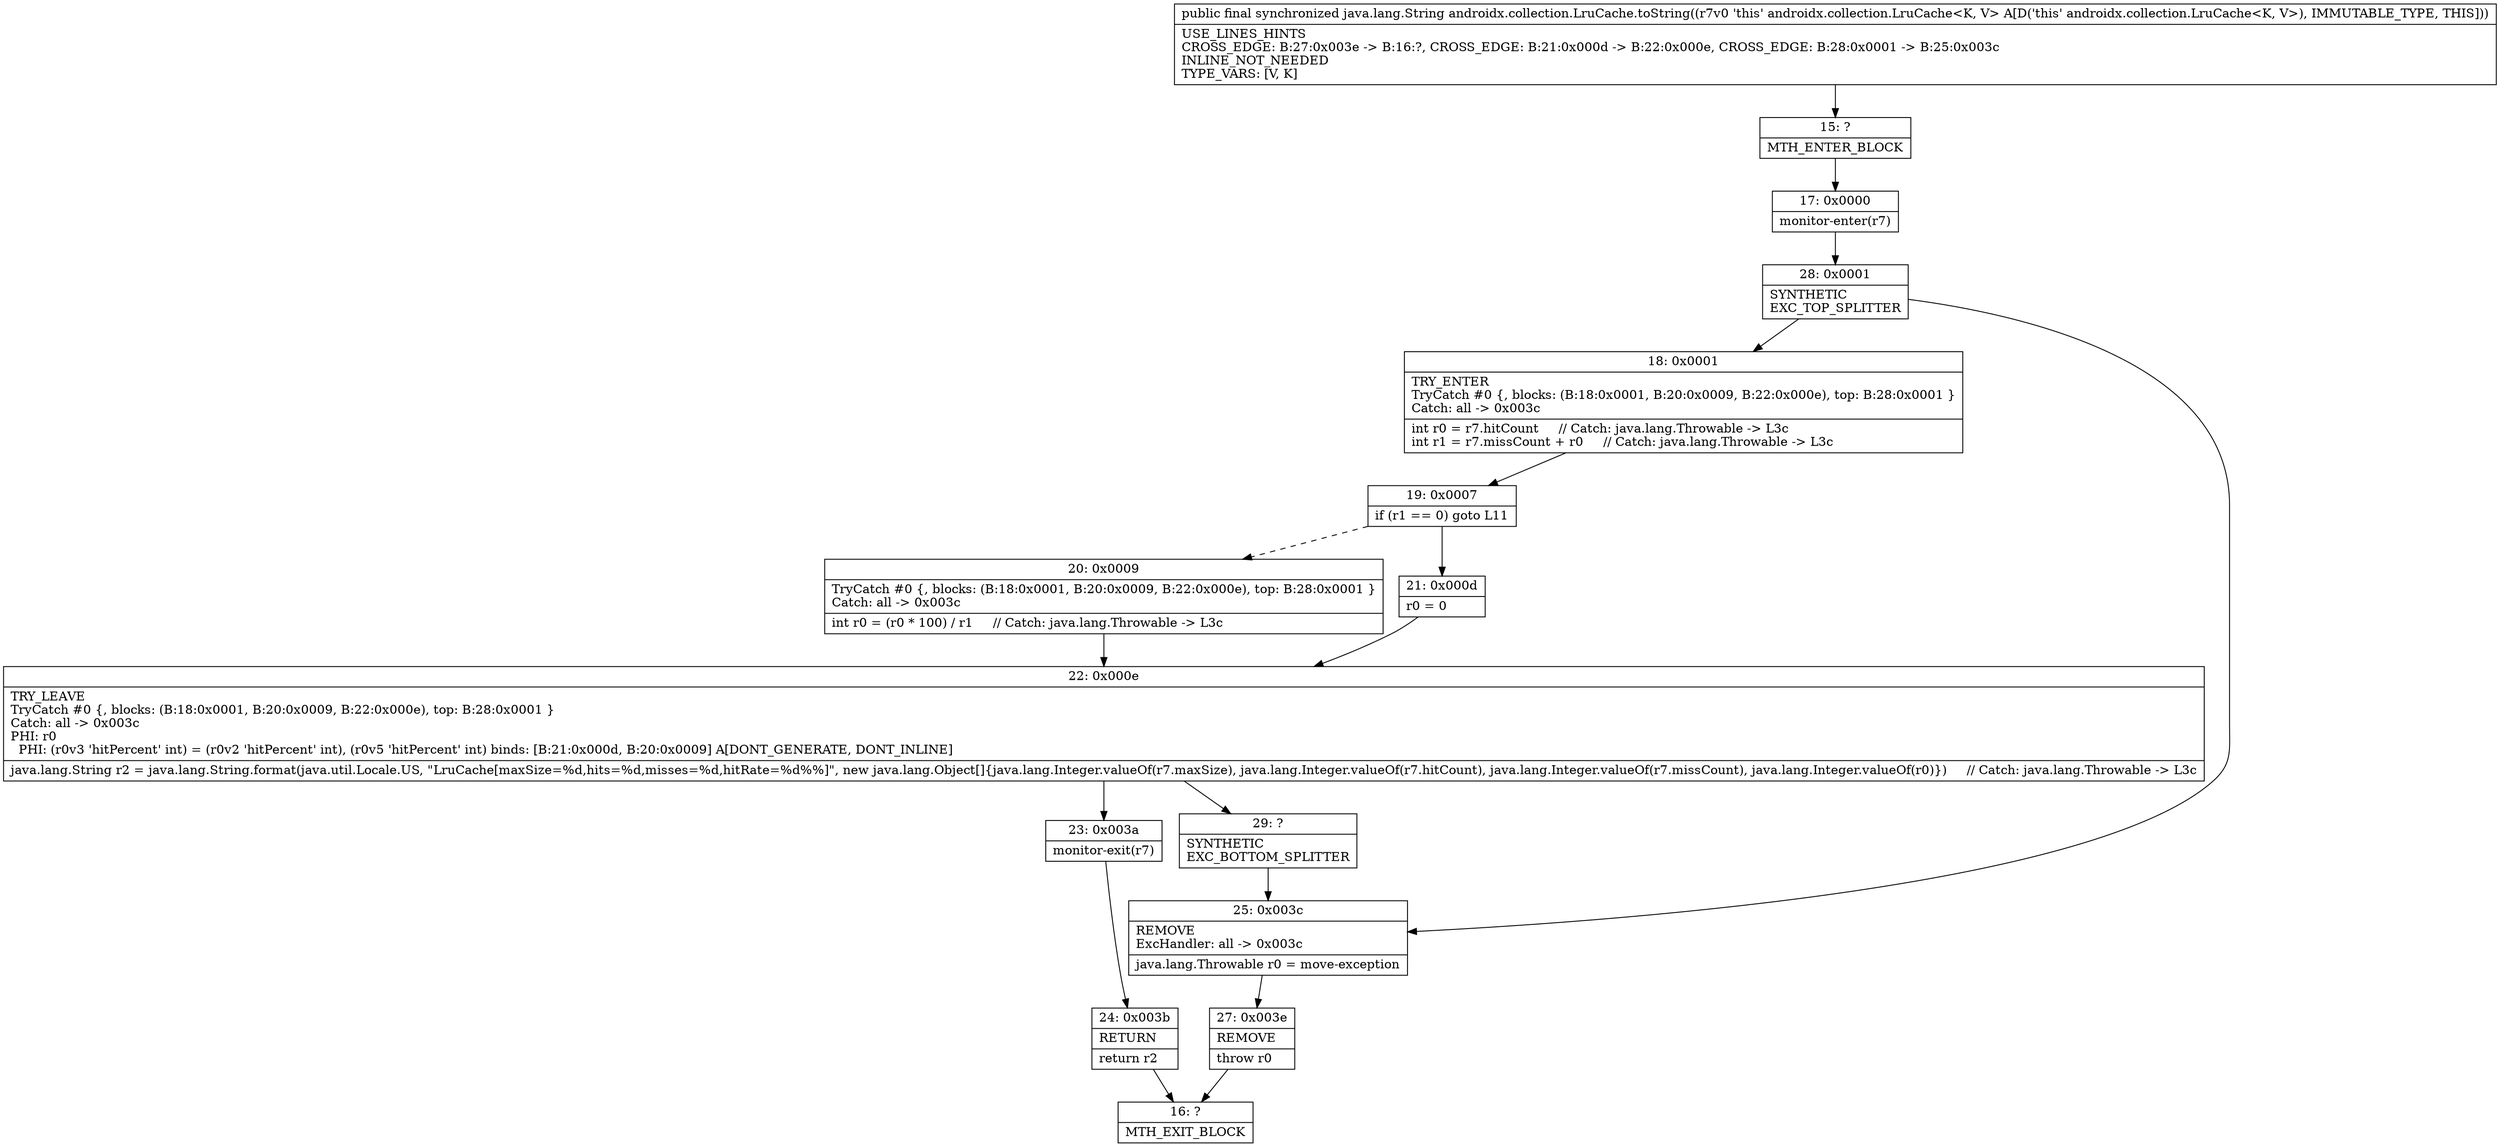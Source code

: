 digraph "CFG forandroidx.collection.LruCache.toString()Ljava\/lang\/String;" {
Node_15 [shape=record,label="{15\:\ ?|MTH_ENTER_BLOCK\l}"];
Node_17 [shape=record,label="{17\:\ 0x0000|monitor\-enter(r7)\l}"];
Node_28 [shape=record,label="{28\:\ 0x0001|SYNTHETIC\lEXC_TOP_SPLITTER\l}"];
Node_18 [shape=record,label="{18\:\ 0x0001|TRY_ENTER\lTryCatch #0 \{, blocks: (B:18:0x0001, B:20:0x0009, B:22:0x000e), top: B:28:0x0001 \}\lCatch: all \-\> 0x003c\l|int r0 = r7.hitCount     \/\/ Catch: java.lang.Throwable \-\> L3c\lint r1 = r7.missCount + r0     \/\/ Catch: java.lang.Throwable \-\> L3c\l}"];
Node_19 [shape=record,label="{19\:\ 0x0007|if (r1 == 0) goto L11\l}"];
Node_20 [shape=record,label="{20\:\ 0x0009|TryCatch #0 \{, blocks: (B:18:0x0001, B:20:0x0009, B:22:0x000e), top: B:28:0x0001 \}\lCatch: all \-\> 0x003c\l|int r0 = (r0 * 100) \/ r1     \/\/ Catch: java.lang.Throwable \-\> L3c\l}"];
Node_22 [shape=record,label="{22\:\ 0x000e|TRY_LEAVE\lTryCatch #0 \{, blocks: (B:18:0x0001, B:20:0x0009, B:22:0x000e), top: B:28:0x0001 \}\lCatch: all \-\> 0x003c\lPHI: r0 \l  PHI: (r0v3 'hitPercent' int) = (r0v2 'hitPercent' int), (r0v5 'hitPercent' int) binds: [B:21:0x000d, B:20:0x0009] A[DONT_GENERATE, DONT_INLINE]\l|java.lang.String r2 = java.lang.String.format(java.util.Locale.US, \"LruCache[maxSize=%d,hits=%d,misses=%d,hitRate=%d%%]\", new java.lang.Object[]\{java.lang.Integer.valueOf(r7.maxSize), java.lang.Integer.valueOf(r7.hitCount), java.lang.Integer.valueOf(r7.missCount), java.lang.Integer.valueOf(r0)\})     \/\/ Catch: java.lang.Throwable \-\> L3c\l}"];
Node_23 [shape=record,label="{23\:\ 0x003a|monitor\-exit(r7)\l}"];
Node_24 [shape=record,label="{24\:\ 0x003b|RETURN\l|return r2\l}"];
Node_16 [shape=record,label="{16\:\ ?|MTH_EXIT_BLOCK\l}"];
Node_29 [shape=record,label="{29\:\ ?|SYNTHETIC\lEXC_BOTTOM_SPLITTER\l}"];
Node_21 [shape=record,label="{21\:\ 0x000d|r0 = 0\l}"];
Node_25 [shape=record,label="{25\:\ 0x003c|REMOVE\lExcHandler: all \-\> 0x003c\l|java.lang.Throwable r0 = move\-exception\l}"];
Node_27 [shape=record,label="{27\:\ 0x003e|REMOVE\l|throw r0\l}"];
MethodNode[shape=record,label="{public final synchronized java.lang.String androidx.collection.LruCache.toString((r7v0 'this' androidx.collection.LruCache\<K, V\> A[D('this' androidx.collection.LruCache\<K, V\>), IMMUTABLE_TYPE, THIS]))  | USE_LINES_HINTS\lCROSS_EDGE: B:27:0x003e \-\> B:16:?, CROSS_EDGE: B:21:0x000d \-\> B:22:0x000e, CROSS_EDGE: B:28:0x0001 \-\> B:25:0x003c\lINLINE_NOT_NEEDED\lTYPE_VARS: [V, K]\l}"];
MethodNode -> Node_15;Node_15 -> Node_17;
Node_17 -> Node_28;
Node_28 -> Node_18;
Node_28 -> Node_25;
Node_18 -> Node_19;
Node_19 -> Node_20[style=dashed];
Node_19 -> Node_21;
Node_20 -> Node_22;
Node_22 -> Node_23;
Node_22 -> Node_29;
Node_23 -> Node_24;
Node_24 -> Node_16;
Node_29 -> Node_25;
Node_21 -> Node_22;
Node_25 -> Node_27;
Node_27 -> Node_16;
}

